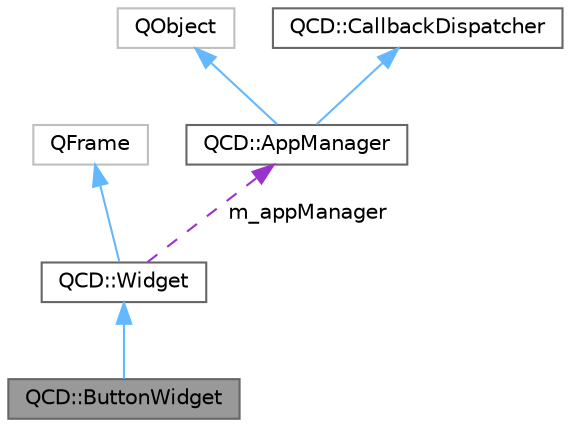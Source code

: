 digraph "QCD::ButtonWidget"
{
 // LATEX_PDF_SIZE
  bgcolor="transparent";
  edge [fontname=Helvetica,fontsize=10,labelfontname=Helvetica,labelfontsize=10];
  node [fontname=Helvetica,fontsize=10,shape=box,height=0.2,width=0.4];
  Node1 [label="QCD::ButtonWidget",height=0.2,width=0.4,color="gray40", fillcolor="grey60", style="filled", fontcolor="black",tooltip=" "];
  Node2 -> Node1 [dir="back",color="steelblue1",style="solid"];
  Node2 [label="QCD::Widget",height=0.2,width=0.4,color="gray40", fillcolor="white", style="filled",URL="$classQCD_1_1Widget.html",tooltip="Base class for all QCD custom widget."];
  Node3 -> Node2 [dir="back",color="steelblue1",style="solid"];
  Node3 [label="QFrame",height=0.2,width=0.4,color="grey75", fillcolor="white", style="filled",tooltip=" "];
  Node4 -> Node2 [dir="back",color="darkorchid3",style="dashed",label=" m_appManager" ];
  Node4 [label="QCD::AppManager",height=0.2,width=0.4,color="gray40", fillcolor="white", style="filled",URL="$classQCD_1_1AppManager.html",tooltip="Handles coordination and data tunneling across application."];
  Node5 -> Node4 [dir="back",color="steelblue1",style="solid"];
  Node5 [label="QObject",height=0.2,width=0.4,color="grey75", fillcolor="white", style="filled",tooltip=" "];
  Node6 -> Node4 [dir="back",color="steelblue1",style="solid"];
  Node6 [label="QCD::CallbackDispatcher",height=0.2,width=0.4,color="gray40", fillcolor="white", style="filled",URL="$classQCD_1_1CallbackDispatcher.html",tooltip="CallbackDispatcher provides a module to register and trigger callbacks based on string identifiers."];
}
